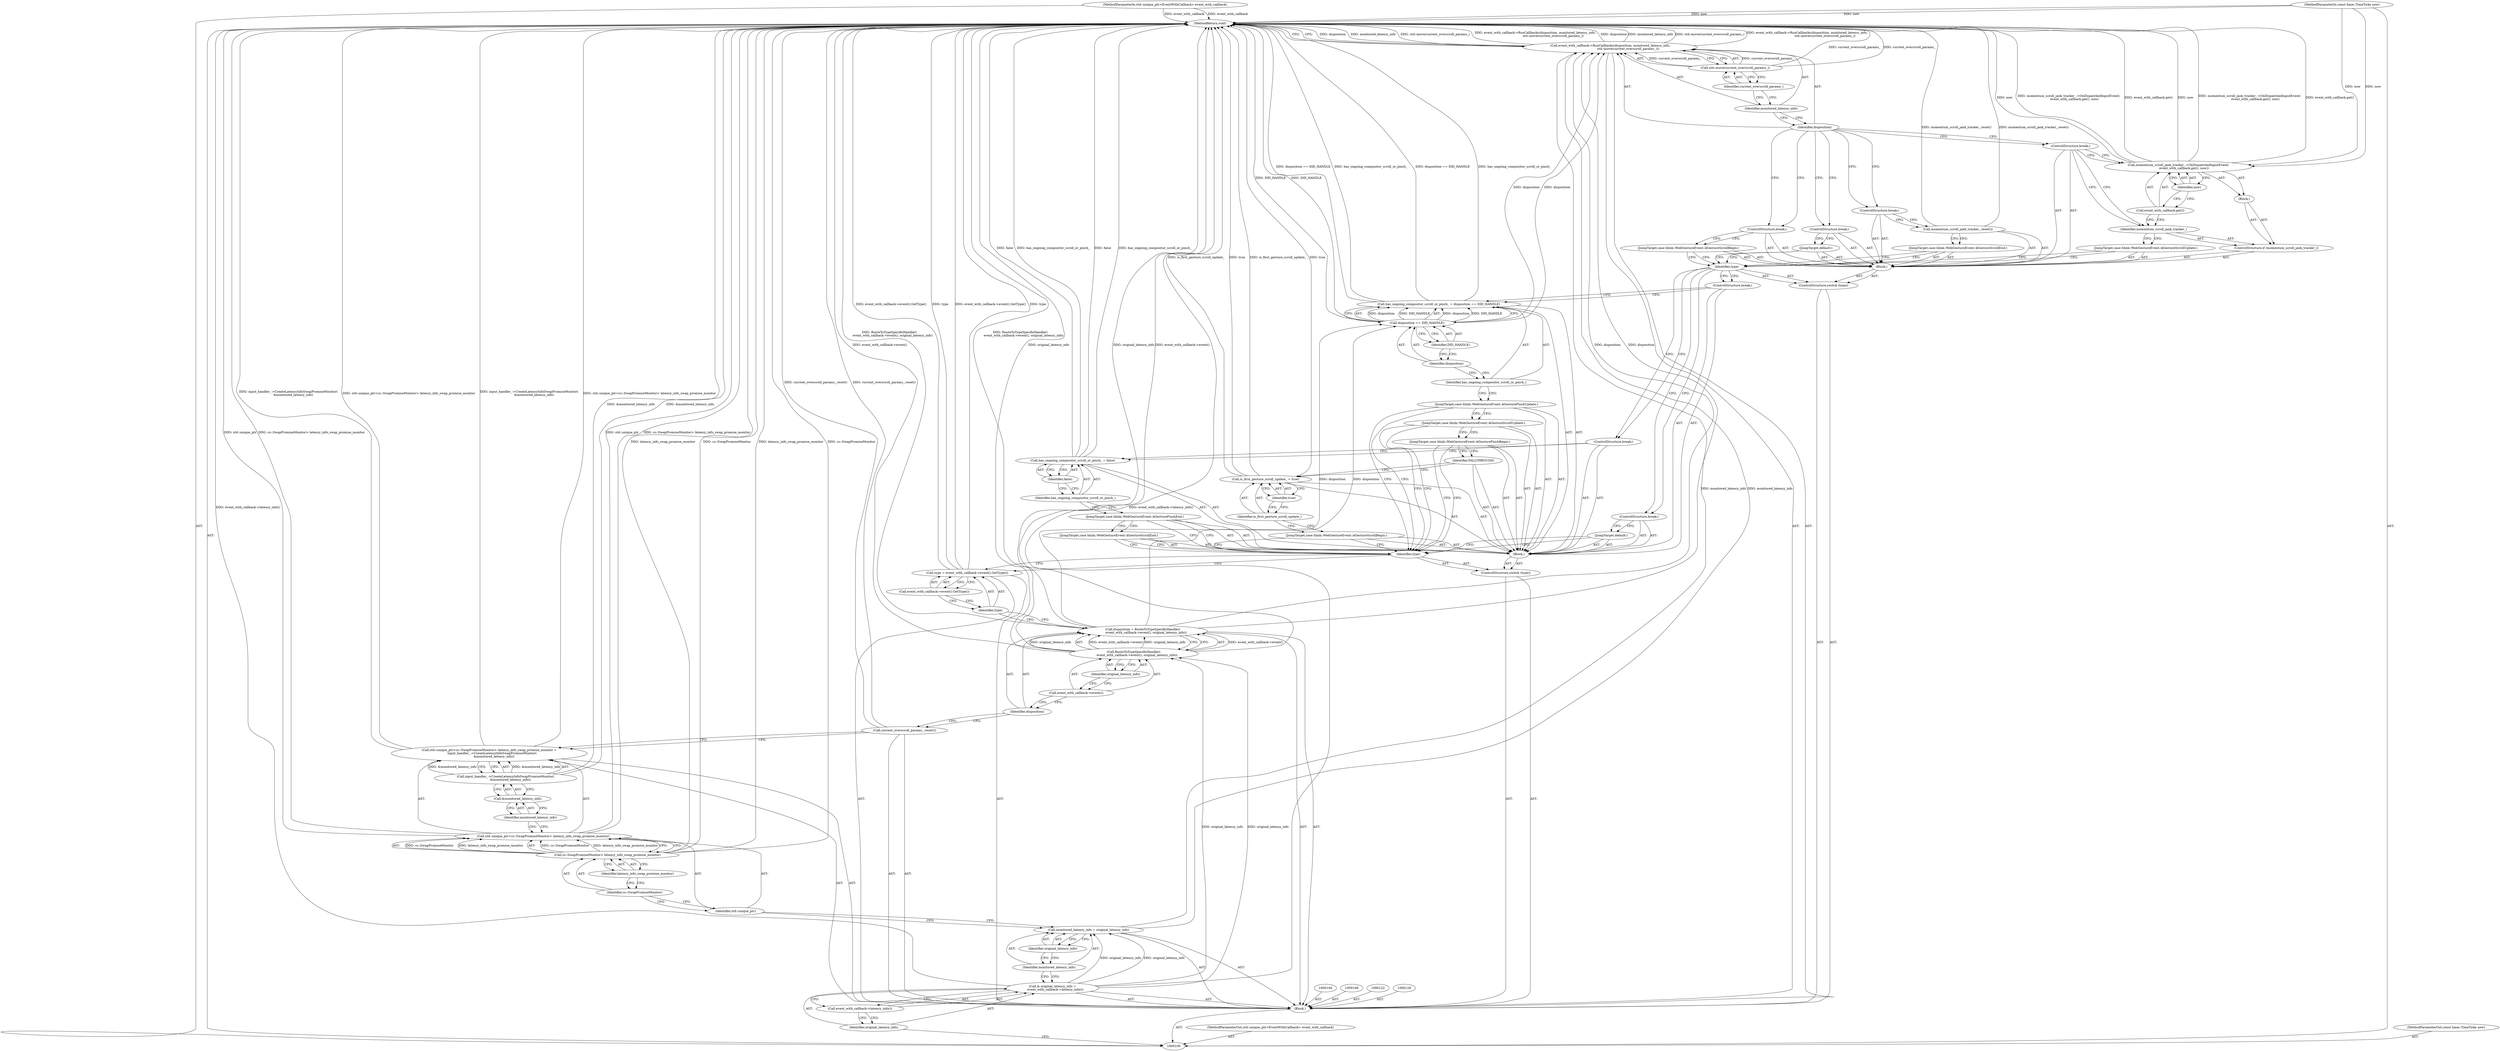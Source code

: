 digraph "1_Chrome_14f2111f9cec919a450115ce4914f228effca58e_3" {
"1000180" [label="(MethodReturn,void)"];
"1000121" [label="(Call,current_overscroll_params_.reset())"];
"1000123" [label="(Call,disposition = RouteToTypeSpecificHandler(\n       event_with_callback->event(), original_latency_info))"];
"1000124" [label="(Identifier,disposition)"];
"1000125" [label="(Call,RouteToTypeSpecificHandler(\n       event_with_callback->event(), original_latency_info))"];
"1000127" [label="(Identifier,original_latency_info)"];
"1000126" [label="(Call,event_with_callback->event())"];
"1000129" [label="(Call,type = event_with_callback->event().GetType())"];
"1000130" [label="(Identifier,type)"];
"1000131" [label="(Call,event_with_callback->event().GetType())"];
"1000133" [label="(Identifier,type)"];
"1000134" [label="(Block,)"];
"1000132" [label="(ControlStructure,switch (type))"];
"1000135" [label="(JumpTarget,case blink::WebGestureEvent::kGestureScrollBegin:)"];
"1000138" [label="(Identifier,true)"];
"1000136" [label="(Call,is_first_gesture_scroll_update_ = true)"];
"1000137" [label="(Identifier,is_first_gesture_scroll_update_)"];
"1000101" [label="(MethodParameterIn,std::unique_ptr<EventWithCallback> event_with_callback)"];
"1000256" [label="(MethodParameterOut,std::unique_ptr<EventWithCallback> event_with_callback)"];
"1000139" [label="(Identifier,FALLTHROUGH)"];
"1000140" [label="(JumpTarget,case blink::WebGestureEvent::kGesturePinchBegin:)"];
"1000141" [label="(JumpTarget,case blink::WebGestureEvent::kGestureScrollUpdate:)"];
"1000142" [label="(JumpTarget,case blink::WebGestureEvent::kGesturePinchUpdate:)"];
"1000145" [label="(Call,disposition == DID_HANDLE)"];
"1000146" [label="(Identifier,disposition)"];
"1000143" [label="(Call,has_ongoing_compositor_scroll_or_pinch_ = disposition == DID_HANDLE)"];
"1000144" [label="(Identifier,has_ongoing_compositor_scroll_or_pinch_)"];
"1000147" [label="(Identifier,DID_HANDLE)"];
"1000148" [label="(ControlStructure,break;)"];
"1000149" [label="(JumpTarget,case blink::WebGestureEvent::kGestureScrollEnd:)"];
"1000150" [label="(JumpTarget,case blink::WebGestureEvent::kGesturePinchEnd:)"];
"1000153" [label="(Identifier,false)"];
"1000151" [label="(Call,has_ongoing_compositor_scroll_or_pinch_ = false)"];
"1000152" [label="(Identifier,has_ongoing_compositor_scroll_or_pinch_)"];
"1000103" [label="(Block,)"];
"1000102" [label="(MethodParameterIn,const base::TimeTicks now)"];
"1000257" [label="(MethodParameterOut,const base::TimeTicks now)"];
"1000154" [label="(ControlStructure,break;)"];
"1000155" [label="(JumpTarget,default:)"];
"1000156" [label="(ControlStructure,break;)"];
"1000158" [label="(Identifier,type)"];
"1000159" [label="(Block,)"];
"1000157" [label="(ControlStructure,switch (type))"];
"1000160" [label="(JumpTarget,case blink::WebGestureEvent::kGestureScrollBegin:)"];
"1000161" [label="(ControlStructure,break;)"];
"1000105" [label="(Call,& original_latency_info =\n      event_with_callback->latency_info())"];
"1000106" [label="(Identifier,original_latency_info)"];
"1000162" [label="(JumpTarget,case blink::WebGestureEvent::kGestureScrollUpdate:)"];
"1000164" [label="(Identifier,momentum_scroll_jank_tracker_)"];
"1000165" [label="(Block,)"];
"1000163" [label="(ControlStructure,if (momentum_scroll_jank_tracker_))"];
"1000166" [label="(Call,momentum_scroll_jank_tracker_->OnDispatchedInputEvent(\n            event_with_callback.get(), now))"];
"1000167" [label="(Call,event_with_callback.get())"];
"1000168" [label="(Identifier,now)"];
"1000169" [label="(ControlStructure,break;)"];
"1000170" [label="(JumpTarget,case blink::WebGestureEvent::kGestureScrollEnd:)"];
"1000171" [label="(Call,momentum_scroll_jank_tracker_.reset())"];
"1000172" [label="(ControlStructure,break;)"];
"1000173" [label="(JumpTarget,default:)"];
"1000107" [label="(Call,event_with_callback->latency_info())"];
"1000174" [label="(ControlStructure,break;)"];
"1000175" [label="(Call,event_with_callback->RunCallbacks(disposition, monitored_latency_info,\n                                     std::move(current_overscroll_params_)))"];
"1000176" [label="(Identifier,disposition)"];
"1000177" [label="(Identifier,monitored_latency_info)"];
"1000178" [label="(Call,std::move(current_overscroll_params_))"];
"1000179" [label="(Identifier,current_overscroll_params_)"];
"1000109" [label="(Call,monitored_latency_info = original_latency_info)"];
"1000110" [label="(Identifier,monitored_latency_info)"];
"1000111" [label="(Identifier,original_latency_info)"];
"1000115" [label="(Call,cc::SwapPromiseMonitor> latency_info_swap_promise_monitor)"];
"1000116" [label="(Identifier,cc::SwapPromiseMonitor)"];
"1000112" [label="(Call,std::unique_ptr<cc::SwapPromiseMonitor> latency_info_swap_promise_monitor =\n      input_handler_->CreateLatencyInfoSwapPromiseMonitor(\n          &monitored_latency_info))"];
"1000113" [label="(Call,std::unique_ptr<cc::SwapPromiseMonitor> latency_info_swap_promise_monitor)"];
"1000114" [label="(Identifier,std::unique_ptr)"];
"1000117" [label="(Identifier,latency_info_swap_promise_monitor)"];
"1000118" [label="(Call,input_handler_->CreateLatencyInfoSwapPromiseMonitor(\n          &monitored_latency_info))"];
"1000119" [label="(Call,&monitored_latency_info)"];
"1000120" [label="(Identifier,monitored_latency_info)"];
"1000180" -> "1000100"  [label="AST: "];
"1000180" -> "1000175"  [label="CFG: "];
"1000123" -> "1000180"  [label="DDG: RouteToTypeSpecificHandler(\n       event_with_callback->event(), original_latency_info)"];
"1000178" -> "1000180"  [label="DDG: current_overscroll_params_"];
"1000113" -> "1000180"  [label="DDG: std::unique_ptr"];
"1000113" -> "1000180"  [label="DDG: cc::SwapPromiseMonitor> latency_info_swap_promise_monitor"];
"1000175" -> "1000180"  [label="DDG: disposition"];
"1000175" -> "1000180"  [label="DDG: monitored_latency_info"];
"1000175" -> "1000180"  [label="DDG: std::move(current_overscroll_params_)"];
"1000175" -> "1000180"  [label="DDG: event_with_callback->RunCallbacks(disposition, monitored_latency_info,\n                                     std::move(current_overscroll_params_))"];
"1000112" -> "1000180"  [label="DDG: input_handler_->CreateLatencyInfoSwapPromiseMonitor(\n          &monitored_latency_info)"];
"1000112" -> "1000180"  [label="DDG: std::unique_ptr<cc::SwapPromiseMonitor> latency_info_swap_promise_monitor"];
"1000136" -> "1000180"  [label="DDG: true"];
"1000136" -> "1000180"  [label="DDG: is_first_gesture_scroll_update_"];
"1000118" -> "1000180"  [label="DDG: &monitored_latency_info"];
"1000129" -> "1000180"  [label="DDG: event_with_callback->event().GetType()"];
"1000129" -> "1000180"  [label="DDG: type"];
"1000115" -> "1000180"  [label="DDG: latency_info_swap_promise_monitor"];
"1000115" -> "1000180"  [label="DDG: cc::SwapPromiseMonitor"];
"1000166" -> "1000180"  [label="DDG: now"];
"1000166" -> "1000180"  [label="DDG: momentum_scroll_jank_tracker_->OnDispatchedInputEvent(\n            event_with_callback.get(), now)"];
"1000166" -> "1000180"  [label="DDG: event_with_callback.get()"];
"1000125" -> "1000180"  [label="DDG: event_with_callback->event()"];
"1000125" -> "1000180"  [label="DDG: original_latency_info"];
"1000105" -> "1000180"  [label="DDG: event_with_callback->latency_info()"];
"1000151" -> "1000180"  [label="DDG: has_ongoing_compositor_scroll_or_pinch_"];
"1000151" -> "1000180"  [label="DDG: false"];
"1000143" -> "1000180"  [label="DDG: has_ongoing_compositor_scroll_or_pinch_"];
"1000143" -> "1000180"  [label="DDG: disposition == DID_HANDLE"];
"1000121" -> "1000180"  [label="DDG: current_overscroll_params_.reset()"];
"1000102" -> "1000180"  [label="DDG: now"];
"1000101" -> "1000180"  [label="DDG: event_with_callback"];
"1000171" -> "1000180"  [label="DDG: momentum_scroll_jank_tracker_.reset()"];
"1000145" -> "1000180"  [label="DDG: DID_HANDLE"];
"1000121" -> "1000103"  [label="AST: "];
"1000121" -> "1000112"  [label="CFG: "];
"1000124" -> "1000121"  [label="CFG: "];
"1000121" -> "1000180"  [label="DDG: current_overscroll_params_.reset()"];
"1000123" -> "1000103"  [label="AST: "];
"1000123" -> "1000125"  [label="CFG: "];
"1000124" -> "1000123"  [label="AST: "];
"1000125" -> "1000123"  [label="AST: "];
"1000130" -> "1000123"  [label="CFG: "];
"1000123" -> "1000180"  [label="DDG: RouteToTypeSpecificHandler(\n       event_with_callback->event(), original_latency_info)"];
"1000125" -> "1000123"  [label="DDG: event_with_callback->event()"];
"1000125" -> "1000123"  [label="DDG: original_latency_info"];
"1000123" -> "1000145"  [label="DDG: disposition"];
"1000123" -> "1000175"  [label="DDG: disposition"];
"1000124" -> "1000123"  [label="AST: "];
"1000124" -> "1000121"  [label="CFG: "];
"1000126" -> "1000124"  [label="CFG: "];
"1000125" -> "1000123"  [label="AST: "];
"1000125" -> "1000127"  [label="CFG: "];
"1000126" -> "1000125"  [label="AST: "];
"1000127" -> "1000125"  [label="AST: "];
"1000123" -> "1000125"  [label="CFG: "];
"1000125" -> "1000180"  [label="DDG: event_with_callback->event()"];
"1000125" -> "1000180"  [label="DDG: original_latency_info"];
"1000125" -> "1000123"  [label="DDG: event_with_callback->event()"];
"1000125" -> "1000123"  [label="DDG: original_latency_info"];
"1000105" -> "1000125"  [label="DDG: original_latency_info"];
"1000127" -> "1000125"  [label="AST: "];
"1000127" -> "1000126"  [label="CFG: "];
"1000125" -> "1000127"  [label="CFG: "];
"1000126" -> "1000125"  [label="AST: "];
"1000126" -> "1000124"  [label="CFG: "];
"1000127" -> "1000126"  [label="CFG: "];
"1000129" -> "1000103"  [label="AST: "];
"1000129" -> "1000131"  [label="CFG: "];
"1000130" -> "1000129"  [label="AST: "];
"1000131" -> "1000129"  [label="AST: "];
"1000133" -> "1000129"  [label="CFG: "];
"1000129" -> "1000180"  [label="DDG: event_with_callback->event().GetType()"];
"1000129" -> "1000180"  [label="DDG: type"];
"1000130" -> "1000129"  [label="AST: "];
"1000130" -> "1000123"  [label="CFG: "];
"1000131" -> "1000130"  [label="CFG: "];
"1000131" -> "1000129"  [label="AST: "];
"1000131" -> "1000130"  [label="CFG: "];
"1000129" -> "1000131"  [label="CFG: "];
"1000133" -> "1000132"  [label="AST: "];
"1000133" -> "1000129"  [label="CFG: "];
"1000135" -> "1000133"  [label="CFG: "];
"1000140" -> "1000133"  [label="CFG: "];
"1000141" -> "1000133"  [label="CFG: "];
"1000142" -> "1000133"  [label="CFG: "];
"1000149" -> "1000133"  [label="CFG: "];
"1000150" -> "1000133"  [label="CFG: "];
"1000155" -> "1000133"  [label="CFG: "];
"1000134" -> "1000132"  [label="AST: "];
"1000135" -> "1000134"  [label="AST: "];
"1000136" -> "1000134"  [label="AST: "];
"1000139" -> "1000134"  [label="AST: "];
"1000140" -> "1000134"  [label="AST: "];
"1000141" -> "1000134"  [label="AST: "];
"1000142" -> "1000134"  [label="AST: "];
"1000143" -> "1000134"  [label="AST: "];
"1000148" -> "1000134"  [label="AST: "];
"1000149" -> "1000134"  [label="AST: "];
"1000150" -> "1000134"  [label="AST: "];
"1000151" -> "1000134"  [label="AST: "];
"1000154" -> "1000134"  [label="AST: "];
"1000155" -> "1000134"  [label="AST: "];
"1000156" -> "1000134"  [label="AST: "];
"1000132" -> "1000103"  [label="AST: "];
"1000133" -> "1000132"  [label="AST: "];
"1000134" -> "1000132"  [label="AST: "];
"1000135" -> "1000134"  [label="AST: "];
"1000135" -> "1000133"  [label="CFG: "];
"1000137" -> "1000135"  [label="CFG: "];
"1000138" -> "1000136"  [label="AST: "];
"1000138" -> "1000137"  [label="CFG: "];
"1000136" -> "1000138"  [label="CFG: "];
"1000136" -> "1000134"  [label="AST: "];
"1000136" -> "1000138"  [label="CFG: "];
"1000137" -> "1000136"  [label="AST: "];
"1000138" -> "1000136"  [label="AST: "];
"1000139" -> "1000136"  [label="CFG: "];
"1000136" -> "1000180"  [label="DDG: true"];
"1000136" -> "1000180"  [label="DDG: is_first_gesture_scroll_update_"];
"1000137" -> "1000136"  [label="AST: "];
"1000137" -> "1000135"  [label="CFG: "];
"1000138" -> "1000137"  [label="CFG: "];
"1000101" -> "1000100"  [label="AST: "];
"1000101" -> "1000180"  [label="DDG: event_with_callback"];
"1000256" -> "1000100"  [label="AST: "];
"1000139" -> "1000134"  [label="AST: "];
"1000139" -> "1000136"  [label="CFG: "];
"1000140" -> "1000139"  [label="CFG: "];
"1000140" -> "1000134"  [label="AST: "];
"1000140" -> "1000133"  [label="CFG: "];
"1000140" -> "1000139"  [label="CFG: "];
"1000141" -> "1000140"  [label="CFG: "];
"1000141" -> "1000134"  [label="AST: "];
"1000141" -> "1000133"  [label="CFG: "];
"1000141" -> "1000140"  [label="CFG: "];
"1000142" -> "1000141"  [label="CFG: "];
"1000142" -> "1000134"  [label="AST: "];
"1000142" -> "1000133"  [label="CFG: "];
"1000142" -> "1000141"  [label="CFG: "];
"1000144" -> "1000142"  [label="CFG: "];
"1000145" -> "1000143"  [label="AST: "];
"1000145" -> "1000147"  [label="CFG: "];
"1000146" -> "1000145"  [label="AST: "];
"1000147" -> "1000145"  [label="AST: "];
"1000143" -> "1000145"  [label="CFG: "];
"1000145" -> "1000180"  [label="DDG: DID_HANDLE"];
"1000145" -> "1000143"  [label="DDG: disposition"];
"1000145" -> "1000143"  [label="DDG: DID_HANDLE"];
"1000123" -> "1000145"  [label="DDG: disposition"];
"1000145" -> "1000175"  [label="DDG: disposition"];
"1000146" -> "1000145"  [label="AST: "];
"1000146" -> "1000144"  [label="CFG: "];
"1000147" -> "1000146"  [label="CFG: "];
"1000143" -> "1000134"  [label="AST: "];
"1000143" -> "1000145"  [label="CFG: "];
"1000144" -> "1000143"  [label="AST: "];
"1000145" -> "1000143"  [label="AST: "];
"1000148" -> "1000143"  [label="CFG: "];
"1000143" -> "1000180"  [label="DDG: has_ongoing_compositor_scroll_or_pinch_"];
"1000143" -> "1000180"  [label="DDG: disposition == DID_HANDLE"];
"1000145" -> "1000143"  [label="DDG: disposition"];
"1000145" -> "1000143"  [label="DDG: DID_HANDLE"];
"1000144" -> "1000143"  [label="AST: "];
"1000144" -> "1000142"  [label="CFG: "];
"1000146" -> "1000144"  [label="CFG: "];
"1000147" -> "1000145"  [label="AST: "];
"1000147" -> "1000146"  [label="CFG: "];
"1000145" -> "1000147"  [label="CFG: "];
"1000148" -> "1000134"  [label="AST: "];
"1000148" -> "1000143"  [label="CFG: "];
"1000158" -> "1000148"  [label="CFG: "];
"1000149" -> "1000134"  [label="AST: "];
"1000149" -> "1000133"  [label="CFG: "];
"1000150" -> "1000149"  [label="CFG: "];
"1000150" -> "1000134"  [label="AST: "];
"1000150" -> "1000133"  [label="CFG: "];
"1000150" -> "1000149"  [label="CFG: "];
"1000152" -> "1000150"  [label="CFG: "];
"1000153" -> "1000151"  [label="AST: "];
"1000153" -> "1000152"  [label="CFG: "];
"1000151" -> "1000153"  [label="CFG: "];
"1000151" -> "1000134"  [label="AST: "];
"1000151" -> "1000153"  [label="CFG: "];
"1000152" -> "1000151"  [label="AST: "];
"1000153" -> "1000151"  [label="AST: "];
"1000154" -> "1000151"  [label="CFG: "];
"1000151" -> "1000180"  [label="DDG: has_ongoing_compositor_scroll_or_pinch_"];
"1000151" -> "1000180"  [label="DDG: false"];
"1000152" -> "1000151"  [label="AST: "];
"1000152" -> "1000150"  [label="CFG: "];
"1000153" -> "1000152"  [label="CFG: "];
"1000103" -> "1000100"  [label="AST: "];
"1000104" -> "1000103"  [label="AST: "];
"1000105" -> "1000103"  [label="AST: "];
"1000108" -> "1000103"  [label="AST: "];
"1000109" -> "1000103"  [label="AST: "];
"1000112" -> "1000103"  [label="AST: "];
"1000121" -> "1000103"  [label="AST: "];
"1000122" -> "1000103"  [label="AST: "];
"1000123" -> "1000103"  [label="AST: "];
"1000128" -> "1000103"  [label="AST: "];
"1000129" -> "1000103"  [label="AST: "];
"1000132" -> "1000103"  [label="AST: "];
"1000157" -> "1000103"  [label="AST: "];
"1000175" -> "1000103"  [label="AST: "];
"1000102" -> "1000100"  [label="AST: "];
"1000102" -> "1000180"  [label="DDG: now"];
"1000102" -> "1000166"  [label="DDG: now"];
"1000257" -> "1000100"  [label="AST: "];
"1000154" -> "1000134"  [label="AST: "];
"1000154" -> "1000151"  [label="CFG: "];
"1000158" -> "1000154"  [label="CFG: "];
"1000155" -> "1000134"  [label="AST: "];
"1000155" -> "1000133"  [label="CFG: "];
"1000156" -> "1000155"  [label="CFG: "];
"1000156" -> "1000134"  [label="AST: "];
"1000156" -> "1000155"  [label="CFG: "];
"1000158" -> "1000156"  [label="CFG: "];
"1000158" -> "1000157"  [label="AST: "];
"1000158" -> "1000148"  [label="CFG: "];
"1000158" -> "1000154"  [label="CFG: "];
"1000158" -> "1000156"  [label="CFG: "];
"1000160" -> "1000158"  [label="CFG: "];
"1000162" -> "1000158"  [label="CFG: "];
"1000170" -> "1000158"  [label="CFG: "];
"1000173" -> "1000158"  [label="CFG: "];
"1000159" -> "1000157"  [label="AST: "];
"1000160" -> "1000159"  [label="AST: "];
"1000161" -> "1000159"  [label="AST: "];
"1000162" -> "1000159"  [label="AST: "];
"1000163" -> "1000159"  [label="AST: "];
"1000169" -> "1000159"  [label="AST: "];
"1000170" -> "1000159"  [label="AST: "];
"1000171" -> "1000159"  [label="AST: "];
"1000172" -> "1000159"  [label="AST: "];
"1000173" -> "1000159"  [label="AST: "];
"1000174" -> "1000159"  [label="AST: "];
"1000157" -> "1000103"  [label="AST: "];
"1000158" -> "1000157"  [label="AST: "];
"1000159" -> "1000157"  [label="AST: "];
"1000160" -> "1000159"  [label="AST: "];
"1000160" -> "1000158"  [label="CFG: "];
"1000161" -> "1000160"  [label="CFG: "];
"1000161" -> "1000159"  [label="AST: "];
"1000161" -> "1000160"  [label="CFG: "];
"1000176" -> "1000161"  [label="CFG: "];
"1000105" -> "1000103"  [label="AST: "];
"1000105" -> "1000107"  [label="CFG: "];
"1000106" -> "1000105"  [label="AST: "];
"1000107" -> "1000105"  [label="AST: "];
"1000110" -> "1000105"  [label="CFG: "];
"1000105" -> "1000180"  [label="DDG: event_with_callback->latency_info()"];
"1000105" -> "1000109"  [label="DDG: original_latency_info"];
"1000105" -> "1000125"  [label="DDG: original_latency_info"];
"1000106" -> "1000105"  [label="AST: "];
"1000106" -> "1000100"  [label="CFG: "];
"1000107" -> "1000106"  [label="CFG: "];
"1000162" -> "1000159"  [label="AST: "];
"1000162" -> "1000158"  [label="CFG: "];
"1000164" -> "1000162"  [label="CFG: "];
"1000164" -> "1000163"  [label="AST: "];
"1000164" -> "1000162"  [label="CFG: "];
"1000167" -> "1000164"  [label="CFG: "];
"1000169" -> "1000164"  [label="CFG: "];
"1000165" -> "1000163"  [label="AST: "];
"1000166" -> "1000165"  [label="AST: "];
"1000163" -> "1000159"  [label="AST: "];
"1000164" -> "1000163"  [label="AST: "];
"1000165" -> "1000163"  [label="AST: "];
"1000166" -> "1000165"  [label="AST: "];
"1000166" -> "1000168"  [label="CFG: "];
"1000167" -> "1000166"  [label="AST: "];
"1000168" -> "1000166"  [label="AST: "];
"1000169" -> "1000166"  [label="CFG: "];
"1000166" -> "1000180"  [label="DDG: now"];
"1000166" -> "1000180"  [label="DDG: momentum_scroll_jank_tracker_->OnDispatchedInputEvent(\n            event_with_callback.get(), now)"];
"1000166" -> "1000180"  [label="DDG: event_with_callback.get()"];
"1000102" -> "1000166"  [label="DDG: now"];
"1000167" -> "1000166"  [label="AST: "];
"1000167" -> "1000164"  [label="CFG: "];
"1000168" -> "1000167"  [label="CFG: "];
"1000168" -> "1000166"  [label="AST: "];
"1000168" -> "1000167"  [label="CFG: "];
"1000166" -> "1000168"  [label="CFG: "];
"1000169" -> "1000159"  [label="AST: "];
"1000169" -> "1000166"  [label="CFG: "];
"1000169" -> "1000164"  [label="CFG: "];
"1000176" -> "1000169"  [label="CFG: "];
"1000170" -> "1000159"  [label="AST: "];
"1000170" -> "1000158"  [label="CFG: "];
"1000171" -> "1000170"  [label="CFG: "];
"1000171" -> "1000159"  [label="AST: "];
"1000171" -> "1000170"  [label="CFG: "];
"1000172" -> "1000171"  [label="CFG: "];
"1000171" -> "1000180"  [label="DDG: momentum_scroll_jank_tracker_.reset()"];
"1000172" -> "1000159"  [label="AST: "];
"1000172" -> "1000171"  [label="CFG: "];
"1000176" -> "1000172"  [label="CFG: "];
"1000173" -> "1000159"  [label="AST: "];
"1000173" -> "1000158"  [label="CFG: "];
"1000174" -> "1000173"  [label="CFG: "];
"1000107" -> "1000105"  [label="AST: "];
"1000107" -> "1000106"  [label="CFG: "];
"1000105" -> "1000107"  [label="CFG: "];
"1000174" -> "1000159"  [label="AST: "];
"1000174" -> "1000173"  [label="CFG: "];
"1000176" -> "1000174"  [label="CFG: "];
"1000175" -> "1000103"  [label="AST: "];
"1000175" -> "1000178"  [label="CFG: "];
"1000176" -> "1000175"  [label="AST: "];
"1000177" -> "1000175"  [label="AST: "];
"1000178" -> "1000175"  [label="AST: "];
"1000180" -> "1000175"  [label="CFG: "];
"1000175" -> "1000180"  [label="DDG: disposition"];
"1000175" -> "1000180"  [label="DDG: monitored_latency_info"];
"1000175" -> "1000180"  [label="DDG: std::move(current_overscroll_params_)"];
"1000175" -> "1000180"  [label="DDG: event_with_callback->RunCallbacks(disposition, monitored_latency_info,\n                                     std::move(current_overscroll_params_))"];
"1000145" -> "1000175"  [label="DDG: disposition"];
"1000123" -> "1000175"  [label="DDG: disposition"];
"1000109" -> "1000175"  [label="DDG: monitored_latency_info"];
"1000178" -> "1000175"  [label="DDG: current_overscroll_params_"];
"1000176" -> "1000175"  [label="AST: "];
"1000176" -> "1000161"  [label="CFG: "];
"1000176" -> "1000169"  [label="CFG: "];
"1000176" -> "1000172"  [label="CFG: "];
"1000176" -> "1000174"  [label="CFG: "];
"1000177" -> "1000176"  [label="CFG: "];
"1000177" -> "1000175"  [label="AST: "];
"1000177" -> "1000176"  [label="CFG: "];
"1000179" -> "1000177"  [label="CFG: "];
"1000178" -> "1000175"  [label="AST: "];
"1000178" -> "1000179"  [label="CFG: "];
"1000179" -> "1000178"  [label="AST: "];
"1000175" -> "1000178"  [label="CFG: "];
"1000178" -> "1000180"  [label="DDG: current_overscroll_params_"];
"1000178" -> "1000175"  [label="DDG: current_overscroll_params_"];
"1000179" -> "1000178"  [label="AST: "];
"1000179" -> "1000177"  [label="CFG: "];
"1000178" -> "1000179"  [label="CFG: "];
"1000109" -> "1000103"  [label="AST: "];
"1000109" -> "1000111"  [label="CFG: "];
"1000110" -> "1000109"  [label="AST: "];
"1000111" -> "1000109"  [label="AST: "];
"1000114" -> "1000109"  [label="CFG: "];
"1000105" -> "1000109"  [label="DDG: original_latency_info"];
"1000109" -> "1000175"  [label="DDG: monitored_latency_info"];
"1000110" -> "1000109"  [label="AST: "];
"1000110" -> "1000105"  [label="CFG: "];
"1000111" -> "1000110"  [label="CFG: "];
"1000111" -> "1000109"  [label="AST: "];
"1000111" -> "1000110"  [label="CFG: "];
"1000109" -> "1000111"  [label="CFG: "];
"1000115" -> "1000113"  [label="AST: "];
"1000115" -> "1000117"  [label="CFG: "];
"1000116" -> "1000115"  [label="AST: "];
"1000117" -> "1000115"  [label="AST: "];
"1000113" -> "1000115"  [label="CFG: "];
"1000115" -> "1000180"  [label="DDG: latency_info_swap_promise_monitor"];
"1000115" -> "1000180"  [label="DDG: cc::SwapPromiseMonitor"];
"1000115" -> "1000113"  [label="DDG: cc::SwapPromiseMonitor"];
"1000115" -> "1000113"  [label="DDG: latency_info_swap_promise_monitor"];
"1000116" -> "1000115"  [label="AST: "];
"1000116" -> "1000114"  [label="CFG: "];
"1000117" -> "1000116"  [label="CFG: "];
"1000112" -> "1000103"  [label="AST: "];
"1000112" -> "1000118"  [label="CFG: "];
"1000113" -> "1000112"  [label="AST: "];
"1000118" -> "1000112"  [label="AST: "];
"1000121" -> "1000112"  [label="CFG: "];
"1000112" -> "1000180"  [label="DDG: input_handler_->CreateLatencyInfoSwapPromiseMonitor(\n          &monitored_latency_info)"];
"1000112" -> "1000180"  [label="DDG: std::unique_ptr<cc::SwapPromiseMonitor> latency_info_swap_promise_monitor"];
"1000118" -> "1000112"  [label="DDG: &monitored_latency_info"];
"1000113" -> "1000112"  [label="AST: "];
"1000113" -> "1000115"  [label="CFG: "];
"1000114" -> "1000113"  [label="AST: "];
"1000115" -> "1000113"  [label="AST: "];
"1000120" -> "1000113"  [label="CFG: "];
"1000113" -> "1000180"  [label="DDG: std::unique_ptr"];
"1000113" -> "1000180"  [label="DDG: cc::SwapPromiseMonitor> latency_info_swap_promise_monitor"];
"1000115" -> "1000113"  [label="DDG: cc::SwapPromiseMonitor"];
"1000115" -> "1000113"  [label="DDG: latency_info_swap_promise_monitor"];
"1000114" -> "1000113"  [label="AST: "];
"1000114" -> "1000109"  [label="CFG: "];
"1000116" -> "1000114"  [label="CFG: "];
"1000117" -> "1000115"  [label="AST: "];
"1000117" -> "1000116"  [label="CFG: "];
"1000115" -> "1000117"  [label="CFG: "];
"1000118" -> "1000112"  [label="AST: "];
"1000118" -> "1000119"  [label="CFG: "];
"1000119" -> "1000118"  [label="AST: "];
"1000112" -> "1000118"  [label="CFG: "];
"1000118" -> "1000180"  [label="DDG: &monitored_latency_info"];
"1000118" -> "1000112"  [label="DDG: &monitored_latency_info"];
"1000119" -> "1000118"  [label="AST: "];
"1000119" -> "1000120"  [label="CFG: "];
"1000120" -> "1000119"  [label="AST: "];
"1000118" -> "1000119"  [label="CFG: "];
"1000120" -> "1000119"  [label="AST: "];
"1000120" -> "1000113"  [label="CFG: "];
"1000119" -> "1000120"  [label="CFG: "];
}
